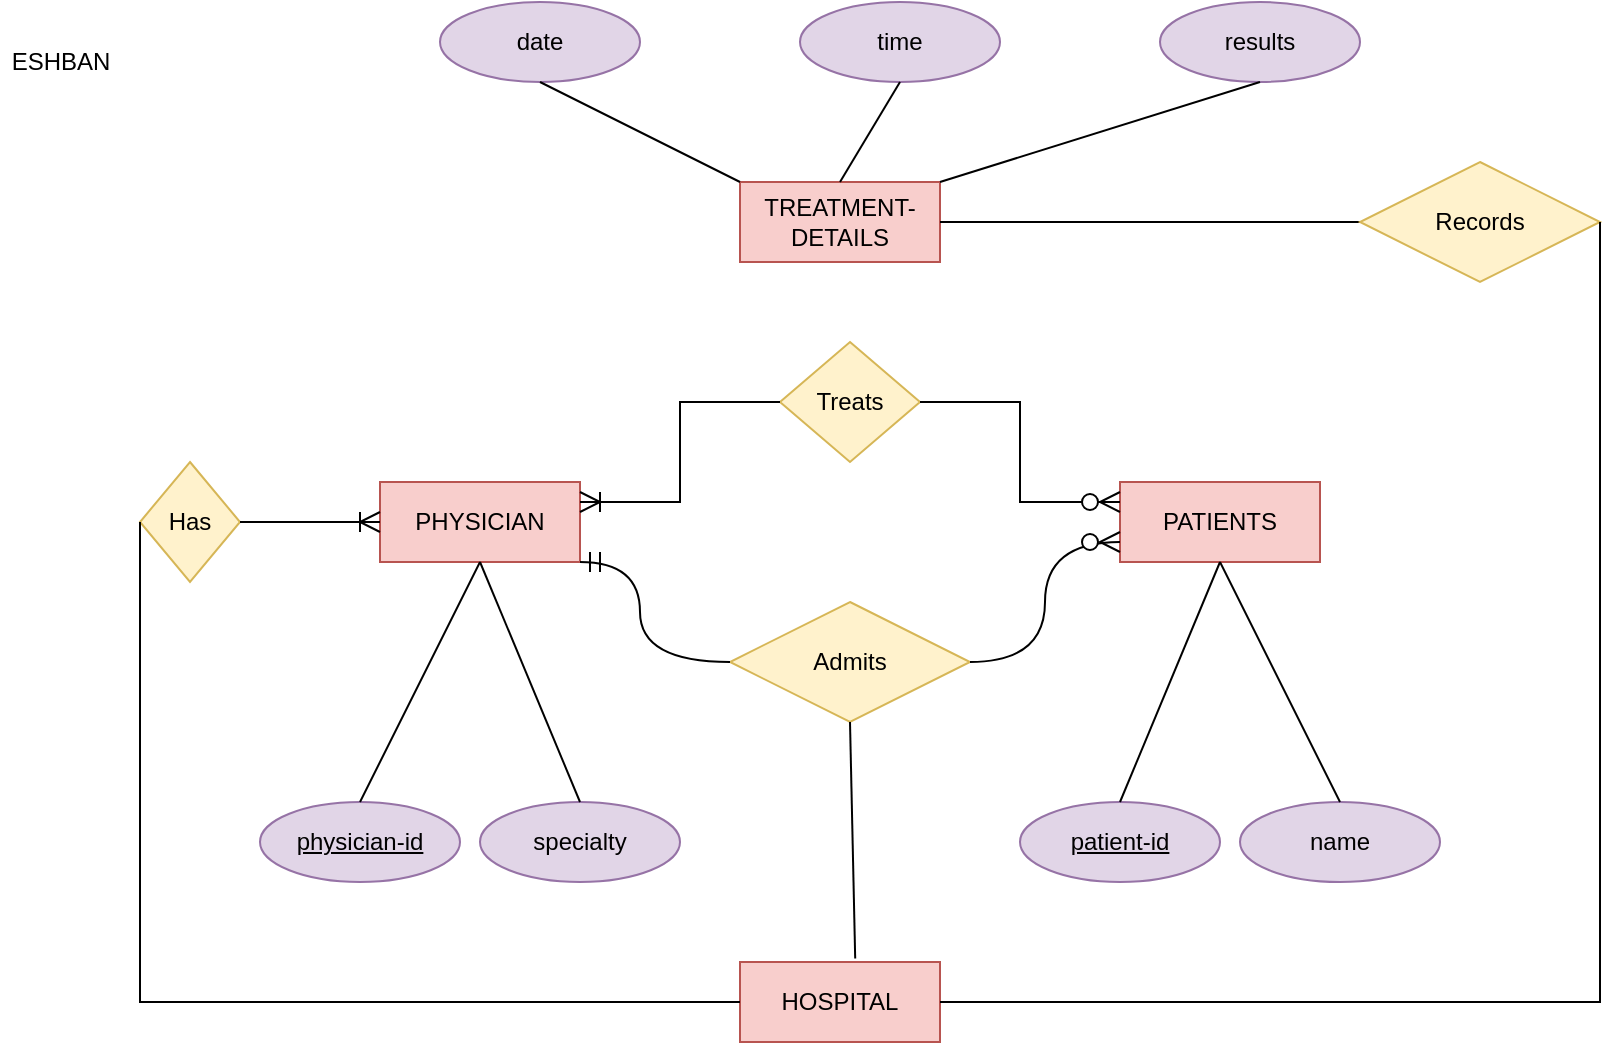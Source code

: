 <mxfile version="18.1.3" type="github">
  <diagram id="LKKP-o4VMKiUaIr_SQpA" name="Page-1">
    <mxGraphModel dx="1038" dy="539" grid="1" gridSize="10" guides="1" tooltips="1" connect="1" arrows="1" fold="1" page="1" pageScale="1" pageWidth="850" pageHeight="1100" background="none" math="0" shadow="0">
      <root>
        <mxCell id="0" />
        <mxCell id="1" parent="0" />
        <mxCell id="-ujcQdKhmxxCJntyFTv--71" value="PATIENTS" style="whiteSpace=wrap;html=1;align=center;fillColor=#f8cecc;strokeColor=#b85450;" parent="1" vertex="1">
          <mxGeometry x="560" y="280" width="100" height="40" as="geometry" />
        </mxCell>
        <mxCell id="-ujcQdKhmxxCJntyFTv--72" value="PHYSICIAN" style="whiteSpace=wrap;html=1;align=center;fillColor=#f8cecc;strokeColor=#b85450;" parent="1" vertex="1">
          <mxGeometry x="190" y="280" width="100" height="40" as="geometry" />
        </mxCell>
        <mxCell id="-ujcQdKhmxxCJntyFTv--73" value="TREATMENT-DETAILS" style="whiteSpace=wrap;html=1;align=center;fillColor=#f8cecc;strokeColor=#b85450;" parent="1" vertex="1">
          <mxGeometry x="370" y="130" width="100" height="40" as="geometry" />
        </mxCell>
        <mxCell id="-ujcQdKhmxxCJntyFTv--74" value="patient-id" style="ellipse;whiteSpace=wrap;html=1;align=center;fontStyle=4;fillColor=#e1d5e7;strokeColor=#9673a6;" parent="1" vertex="1">
          <mxGeometry x="510" y="440" width="100" height="40" as="geometry" />
        </mxCell>
        <mxCell id="-ujcQdKhmxxCJntyFTv--75" value="name" style="ellipse;whiteSpace=wrap;html=1;align=center;fillColor=#e1d5e7;strokeColor=#9673a6;" parent="1" vertex="1">
          <mxGeometry x="620" y="440" width="100" height="40" as="geometry" />
        </mxCell>
        <mxCell id="-ujcQdKhmxxCJntyFTv--76" value="physician-id" style="ellipse;whiteSpace=wrap;html=1;align=center;fontStyle=4;fillColor=#e1d5e7;strokeColor=#9673a6;" parent="1" vertex="1">
          <mxGeometry x="130" y="440" width="100" height="40" as="geometry" />
        </mxCell>
        <mxCell id="-ujcQdKhmxxCJntyFTv--78" value="specialty" style="ellipse;whiteSpace=wrap;html=1;align=center;fillColor=#e1d5e7;strokeColor=#9673a6;" parent="1" vertex="1">
          <mxGeometry x="240" y="440" width="100" height="40" as="geometry" />
        </mxCell>
        <mxCell id="-ujcQdKhmxxCJntyFTv--79" value="date" style="ellipse;whiteSpace=wrap;html=1;align=center;fillColor=#e1d5e7;strokeColor=#9673a6;" parent="1" vertex="1">
          <mxGeometry x="220" y="40" width="100" height="40" as="geometry" />
        </mxCell>
        <mxCell id="-ujcQdKhmxxCJntyFTv--80" value="time" style="ellipse;whiteSpace=wrap;html=1;align=center;fillColor=#e1d5e7;strokeColor=#9673a6;" parent="1" vertex="1">
          <mxGeometry x="400" y="40" width="100" height="40" as="geometry" />
        </mxCell>
        <mxCell id="-ujcQdKhmxxCJntyFTv--81" value="results" style="ellipse;whiteSpace=wrap;html=1;align=center;fillColor=#e1d5e7;strokeColor=#9673a6;" parent="1" vertex="1">
          <mxGeometry x="580" y="40" width="100" height="40" as="geometry" />
        </mxCell>
        <mxCell id="-ujcQdKhmxxCJntyFTv--82" value="Admits" style="shape=rhombus;perimeter=rhombusPerimeter;whiteSpace=wrap;html=1;align=center;fillColor=#fff2cc;strokeColor=#d6b656;" parent="1" vertex="1">
          <mxGeometry x="365" y="340" width="120" height="60" as="geometry" />
        </mxCell>
        <mxCell id="-ujcQdKhmxxCJntyFTv--83" value="" style="edgeStyle=orthogonalEdgeStyle;fontSize=12;html=1;endArrow=ERzeroToMany;endFill=1;rounded=0;exitX=1;exitY=0.5;exitDx=0;exitDy=0;entryX=0;entryY=0.75;entryDx=0;entryDy=0;endSize=8;startSize=8;curved=1;" parent="1" source="-ujcQdKhmxxCJntyFTv--82" target="-ujcQdKhmxxCJntyFTv--71" edge="1">
          <mxGeometry width="100" height="100" relative="1" as="geometry">
            <mxPoint x="510" y="350" as="sourcePoint" />
            <mxPoint x="560" y="320" as="targetPoint" />
          </mxGeometry>
        </mxCell>
        <mxCell id="-ujcQdKhmxxCJntyFTv--84" value="" style="edgeStyle=orthogonalEdgeStyle;fontSize=12;html=1;endArrow=ERmandOne;rounded=0;entryX=1;entryY=1;entryDx=0;entryDy=0;exitX=0;exitY=0.5;exitDx=0;exitDy=0;endSize=8;curved=1;" parent="1" source="-ujcQdKhmxxCJntyFTv--82" target="-ujcQdKhmxxCJntyFTv--72" edge="1">
          <mxGeometry width="100" height="100" relative="1" as="geometry">
            <mxPoint x="330" y="360" as="sourcePoint" />
            <mxPoint x="360" y="310" as="targetPoint" />
            <Array as="points">
              <mxPoint x="320" y="370" />
              <mxPoint x="320" y="320" />
            </Array>
          </mxGeometry>
        </mxCell>
        <mxCell id="-ujcQdKhmxxCJntyFTv--85" value="" style="endArrow=none;html=1;rounded=0;entryX=0.5;entryY=1;entryDx=0;entryDy=0;exitX=0.5;exitY=0;exitDx=0;exitDy=0;" parent="1" source="-ujcQdKhmxxCJntyFTv--76" target="-ujcQdKhmxxCJntyFTv--72" edge="1">
          <mxGeometry relative="1" as="geometry">
            <mxPoint x="110" y="390" as="sourcePoint" />
            <mxPoint x="270" y="390" as="targetPoint" />
          </mxGeometry>
        </mxCell>
        <mxCell id="-ujcQdKhmxxCJntyFTv--86" value="" style="endArrow=none;html=1;rounded=0;entryX=0.5;entryY=1;entryDx=0;entryDy=0;exitX=0.5;exitY=0;exitDx=0;exitDy=0;" parent="1" source="-ujcQdKhmxxCJntyFTv--78" target="-ujcQdKhmxxCJntyFTv--72" edge="1">
          <mxGeometry relative="1" as="geometry">
            <mxPoint x="110" y="450" as="sourcePoint" />
            <mxPoint x="250" y="330" as="targetPoint" />
          </mxGeometry>
        </mxCell>
        <mxCell id="-ujcQdKhmxxCJntyFTv--87" value="" style="endArrow=none;html=1;rounded=0;entryX=0.5;entryY=1;entryDx=0;entryDy=0;exitX=0.5;exitY=0;exitDx=0;exitDy=0;" parent="1" source="-ujcQdKhmxxCJntyFTv--74" target="-ujcQdKhmxxCJntyFTv--71" edge="1">
          <mxGeometry relative="1" as="geometry">
            <mxPoint x="510" y="450" as="sourcePoint" />
            <mxPoint x="650" y="330" as="targetPoint" />
          </mxGeometry>
        </mxCell>
        <mxCell id="-ujcQdKhmxxCJntyFTv--88" value="" style="endArrow=none;html=1;rounded=0;entryX=0.5;entryY=1;entryDx=0;entryDy=0;exitX=0.5;exitY=0;exitDx=0;exitDy=0;" parent="1" source="-ujcQdKhmxxCJntyFTv--75" target="-ujcQdKhmxxCJntyFTv--71" edge="1">
          <mxGeometry relative="1" as="geometry">
            <mxPoint x="630" y="430" as="sourcePoint" />
            <mxPoint x="770" y="310" as="targetPoint" />
          </mxGeometry>
        </mxCell>
        <mxCell id="-ujcQdKhmxxCJntyFTv--89" value="" style="endArrow=none;html=1;rounded=0;entryX=0.5;entryY=1;entryDx=0;entryDy=0;exitX=0;exitY=0;exitDx=0;exitDy=0;" parent="1" source="-ujcQdKhmxxCJntyFTv--73" target="-ujcQdKhmxxCJntyFTv--79" edge="1">
          <mxGeometry relative="1" as="geometry">
            <mxPoint x="380" y="120" as="sourcePoint" />
            <mxPoint x="360" y="80" as="targetPoint" />
          </mxGeometry>
        </mxCell>
        <mxCell id="-ujcQdKhmxxCJntyFTv--90" value="" style="endArrow=none;html=1;rounded=0;entryX=0.5;entryY=1;entryDx=0;entryDy=0;exitX=0.5;exitY=0;exitDx=0;exitDy=0;" parent="1" source="-ujcQdKhmxxCJntyFTv--73" target="-ujcQdKhmxxCJntyFTv--80" edge="1">
          <mxGeometry relative="1" as="geometry">
            <mxPoint x="410" y="200" as="sourcePoint" />
            <mxPoint x="550" y="80" as="targetPoint" />
          </mxGeometry>
        </mxCell>
        <mxCell id="-ujcQdKhmxxCJntyFTv--91" value="" style="endArrow=none;html=1;rounded=0;entryX=0.5;entryY=1;entryDx=0;entryDy=0;exitX=1;exitY=0;exitDx=0;exitDy=0;" parent="1" source="-ujcQdKhmxxCJntyFTv--73" target="-ujcQdKhmxxCJntyFTv--81" edge="1">
          <mxGeometry relative="1" as="geometry">
            <mxPoint x="490" y="190" as="sourcePoint" />
            <mxPoint x="630" y="70" as="targetPoint" />
          </mxGeometry>
        </mxCell>
        <mxCell id="S6vegJCuCAvMub-vB7dK-1" value="HOSPITAL" style="whiteSpace=wrap;html=1;align=center;fillColor=#f8cecc;strokeColor=#b85450;" parent="1" vertex="1">
          <mxGeometry x="370" y="520" width="100" height="40" as="geometry" />
        </mxCell>
        <mxCell id="S6vegJCuCAvMub-vB7dK-2" value="" style="endArrow=none;html=1;rounded=0;startSize=8;endSize=8;curved=1;exitX=0.5;exitY=1;exitDx=0;exitDy=0;entryX=0.576;entryY=-0.045;entryDx=0;entryDy=0;entryPerimeter=0;" parent="1" source="-ujcQdKhmxxCJntyFTv--82" target="S6vegJCuCAvMub-vB7dK-1" edge="1">
          <mxGeometry relative="1" as="geometry">
            <mxPoint x="340" y="310" as="sourcePoint" />
            <mxPoint x="425" y="530" as="targetPoint" />
          </mxGeometry>
        </mxCell>
        <mxCell id="S6vegJCuCAvMub-vB7dK-5" value="Has" style="shape=rhombus;perimeter=rhombusPerimeter;whiteSpace=wrap;html=1;align=center;fillColor=#fff2cc;strokeColor=#d6b656;" parent="1" vertex="1">
          <mxGeometry x="70" y="270" width="50" height="60" as="geometry" />
        </mxCell>
        <mxCell id="S6vegJCuCAvMub-vB7dK-6" value="" style="endArrow=none;html=1;rounded=0;startSize=8;endSize=8;exitX=0;exitY=0.5;exitDx=0;exitDy=0;entryX=0;entryY=0.5;entryDx=0;entryDy=0;edgeStyle=elbowEdgeStyle;" parent="1" source="S6vegJCuCAvMub-vB7dK-1" target="S6vegJCuCAvMub-vB7dK-5" edge="1">
          <mxGeometry relative="1" as="geometry">
            <mxPoint x="370" y="540" as="sourcePoint" />
            <mxPoint x="375" y="130" as="targetPoint" />
            <Array as="points">
              <mxPoint x="70" y="310" />
            </Array>
          </mxGeometry>
        </mxCell>
        <mxCell id="S6vegJCuCAvMub-vB7dK-7" value="Treats" style="shape=rhombus;perimeter=rhombusPerimeter;whiteSpace=wrap;html=1;align=center;fillColor=#fff2cc;strokeColor=#d6b656;" parent="1" vertex="1">
          <mxGeometry x="390" y="210" width="70" height="60" as="geometry" />
        </mxCell>
        <mxCell id="S6vegJCuCAvMub-vB7dK-9" value="" style="edgeStyle=orthogonalEdgeStyle;fontSize=12;html=1;endArrow=ERzeroToMany;endFill=1;rounded=0;startSize=8;endSize=8;entryX=0;entryY=0.25;entryDx=0;entryDy=0;exitX=1;exitY=0.5;exitDx=0;exitDy=0;" parent="1" source="S6vegJCuCAvMub-vB7dK-7" target="-ujcQdKhmxxCJntyFTv--71" edge="1">
          <mxGeometry width="100" height="100" relative="1" as="geometry">
            <mxPoint x="370" y="360" as="sourcePoint" />
            <mxPoint x="470" y="260" as="targetPoint" />
          </mxGeometry>
        </mxCell>
        <mxCell id="S6vegJCuCAvMub-vB7dK-13" value="" style="endArrow=none;html=1;rounded=0;startSize=8;endSize=8;edgeStyle=orthogonalEdgeStyle;startArrow=ERoneToMany;startFill=0;exitX=1;exitY=0.25;exitDx=0;exitDy=0;entryX=0;entryY=0.5;entryDx=0;entryDy=0;elbow=vertical;" parent="1" source="-ujcQdKhmxxCJntyFTv--72" target="S6vegJCuCAvMub-vB7dK-7" edge="1">
          <mxGeometry relative="1" as="geometry">
            <mxPoint x="340" y="310" as="sourcePoint" />
            <mxPoint x="500" y="310" as="targetPoint" />
          </mxGeometry>
        </mxCell>
        <mxCell id="S6vegJCuCAvMub-vB7dK-14" value="" style="endArrow=none;html=1;rounded=0;startSize=8;endSize=8;exitX=1;exitY=0.5;exitDx=0;exitDy=0;entryX=1;entryY=0.5;entryDx=0;entryDy=0;edgeStyle=elbowEdgeStyle;startArrow=none;" parent="1" source="S6vegJCuCAvMub-vB7dK-15" target="-ujcQdKhmxxCJntyFTv--73" edge="1">
          <mxGeometry relative="1" as="geometry">
            <mxPoint x="380" y="550" as="sourcePoint" />
            <mxPoint x="80" y="150" as="targetPoint" />
            <Array as="points" />
          </mxGeometry>
        </mxCell>
        <mxCell id="S6vegJCuCAvMub-vB7dK-15" value="Records" style="shape=rhombus;perimeter=rhombusPerimeter;whiteSpace=wrap;html=1;align=center;fillColor=#fff2cc;strokeColor=#d6b656;" parent="1" vertex="1">
          <mxGeometry x="680" y="120" width="120" height="60" as="geometry" />
        </mxCell>
        <mxCell id="S6vegJCuCAvMub-vB7dK-16" value="" style="endArrow=none;html=1;rounded=0;startSize=8;endSize=8;exitX=1;exitY=0.5;exitDx=0;exitDy=0;entryX=1;entryY=0.5;entryDx=0;entryDy=0;edgeStyle=elbowEdgeStyle;" parent="1" source="S6vegJCuCAvMub-vB7dK-1" target="S6vegJCuCAvMub-vB7dK-15" edge="1">
          <mxGeometry relative="1" as="geometry">
            <mxPoint x="470" y="540" as="sourcePoint" />
            <mxPoint x="470" y="150" as="targetPoint" />
            <Array as="points">
              <mxPoint x="800" y="350" />
            </Array>
          </mxGeometry>
        </mxCell>
        <mxCell id="S6vegJCuCAvMub-vB7dK-18" value="" style="edgeStyle=entityRelationEdgeStyle;fontSize=12;html=1;endArrow=ERoneToMany;rounded=0;startSize=8;endSize=8;elbow=vertical;entryX=0;entryY=0.5;entryDx=0;entryDy=0;" parent="1" target="-ujcQdKhmxxCJntyFTv--72" edge="1">
          <mxGeometry width="100" height="100" relative="1" as="geometry">
            <mxPoint x="120" y="300" as="sourcePoint" />
            <mxPoint x="220" y="200" as="targetPoint" />
          </mxGeometry>
        </mxCell>
        <mxCell id="S6vegJCuCAvMub-vB7dK-19" value="ESHBAN" style="text;html=1;align=center;verticalAlign=middle;resizable=0;points=[];autosize=1;strokeColor=none;fillColor=none;" parent="1" vertex="1">
          <mxGeometry y="60" width="60" height="20" as="geometry" />
        </mxCell>
      </root>
    </mxGraphModel>
  </diagram>
</mxfile>
